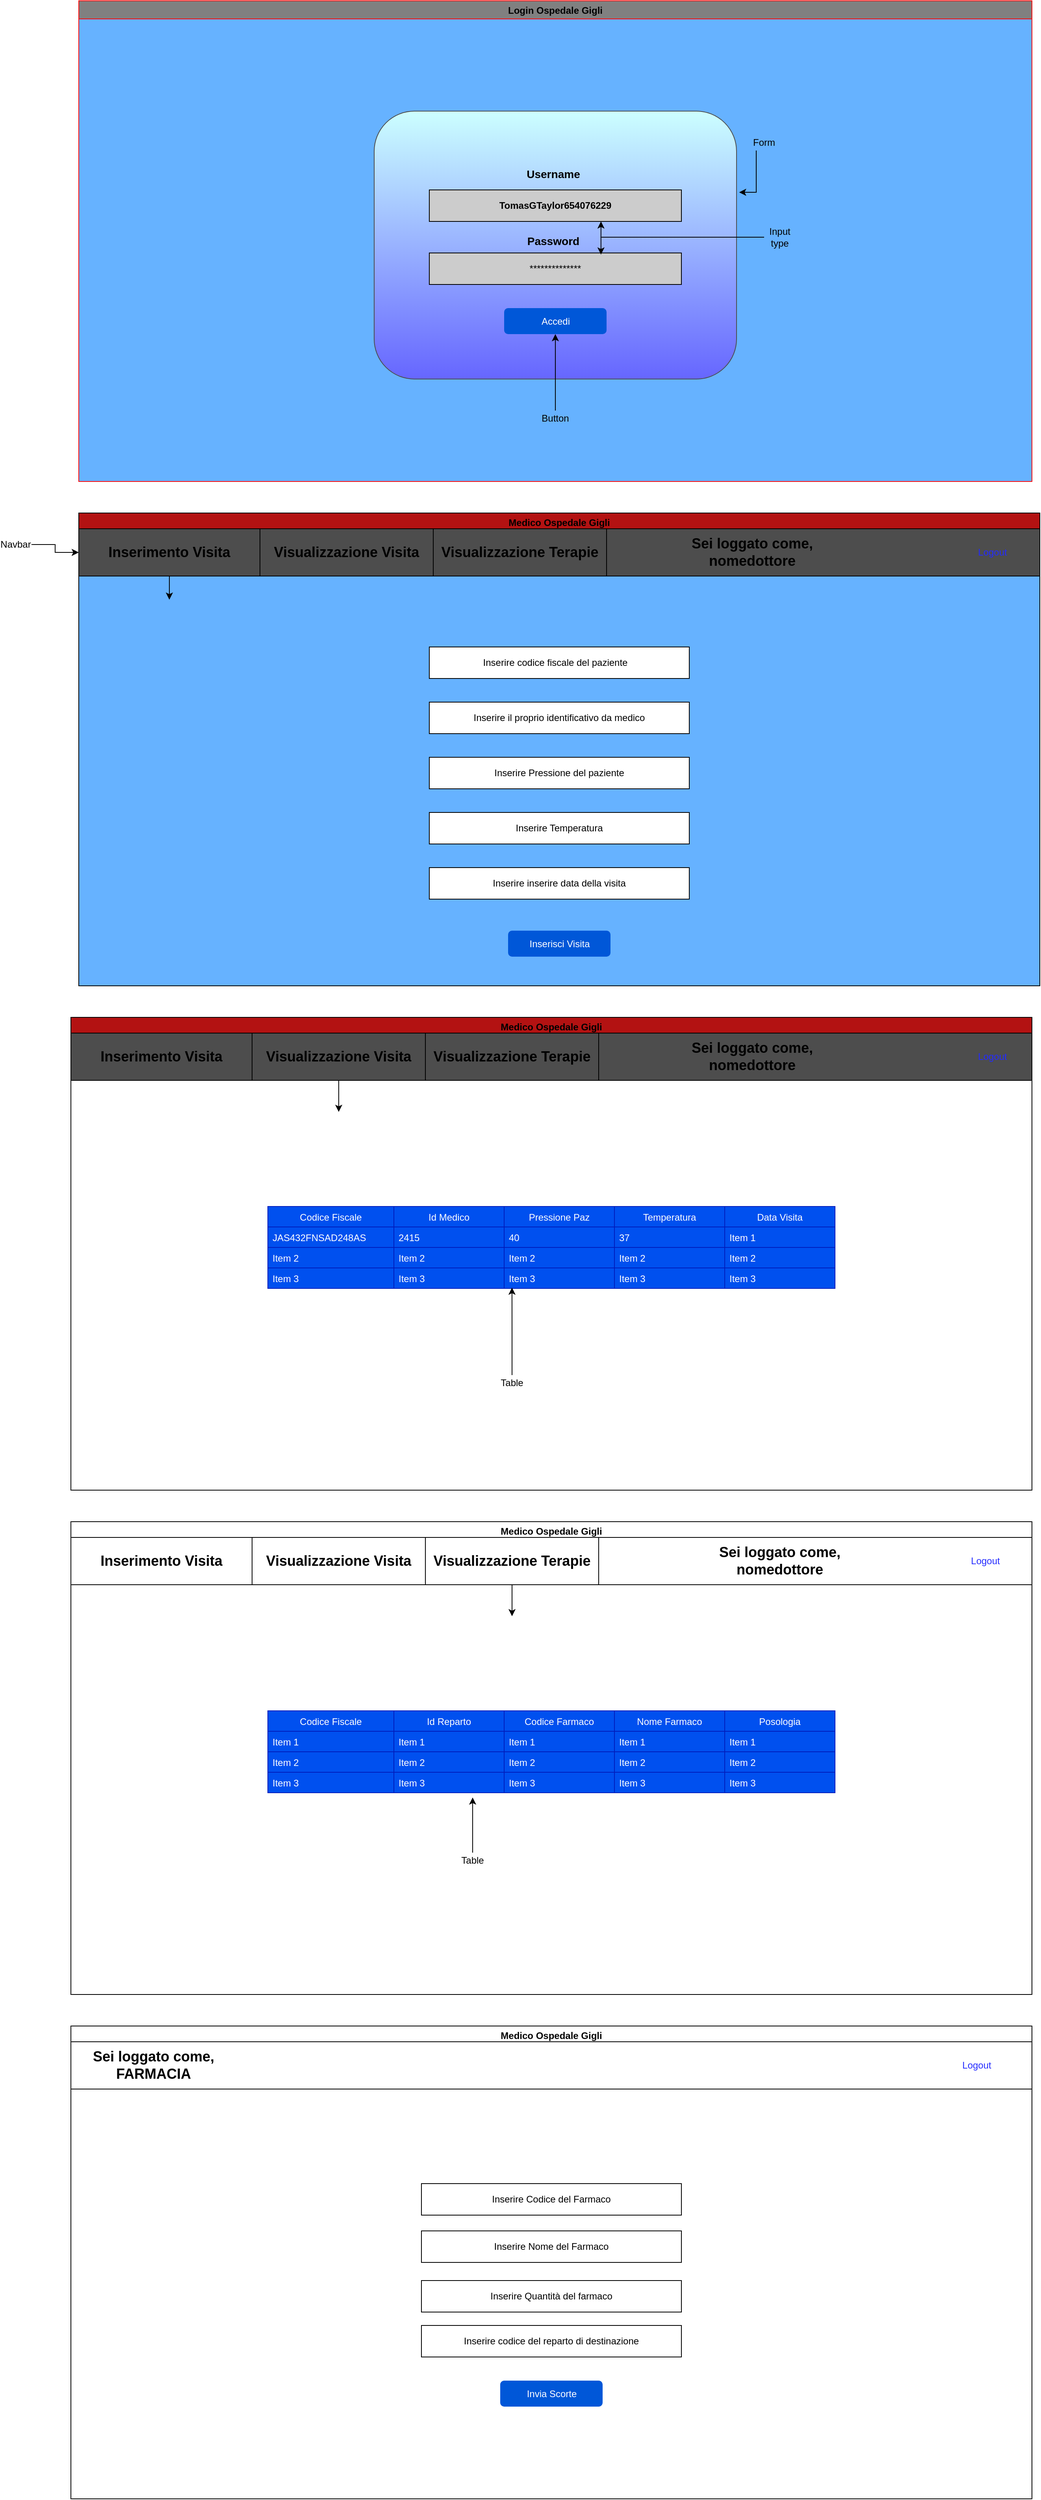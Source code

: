 <mxfile version="13.9.9" type="device"><diagram id="VOACJw14GGWHZ1IwhegX" name="Page-1"><mxGraphModel dx="766" dy="750" grid="1" gridSize="10" guides="1" tooltips="1" connect="1" arrows="1" fold="1" page="1" pageScale="1" pageWidth="827" pageHeight="1169" math="0" shadow="0"><root><mxCell id="0"/><mxCell id="1" parent="0"/><mxCell id="EKwvKxOUPXfIHIZSuSPc-1" value="Login Ospedale Gigli" style="swimlane;glass=0;swimlaneFillColor=#66B2FF;fillColor=#808080;strokeColor=#FC0A0A;" parent="1" vertex="1"><mxGeometry x="110" y="10" width="1210" height="610" as="geometry"/></mxCell><mxCell id="EKwvKxOUPXfIHIZSuSPc-2" value="" style="rounded=1;whiteSpace=wrap;html=1;fontColor=#ffffff;strokeColor=#4D4D4D;gradientColor=#CCFFFF;gradientDirection=north;fillColor=#6666FF;" parent="EKwvKxOUPXfIHIZSuSPc-1" vertex="1"><mxGeometry x="375" y="140" width="460" height="340" as="geometry"/></mxCell><mxCell id="EKwvKxOUPXfIHIZSuSPc-3" value="&lt;b&gt;TomasGTaylor654076229&lt;/b&gt;" style="rounded=0;whiteSpace=wrap;html=1;fillColor=#CCCCCC;" parent="EKwvKxOUPXfIHIZSuSPc-1" vertex="1"><mxGeometry x="445" y="240" width="320" height="40" as="geometry"/></mxCell><mxCell id="EKwvKxOUPXfIHIZSuSPc-4" value="**************" style="rounded=0;whiteSpace=wrap;html=1;fillColor=#CCCCCC;" parent="EKwvKxOUPXfIHIZSuSPc-1" vertex="1"><mxGeometry x="445" y="320" width="320" height="40" as="geometry"/></mxCell><mxCell id="EKwvKxOUPXfIHIZSuSPc-5" value="&lt;h3&gt;Username&lt;/h3&gt;" style="text;html=1;strokeColor=none;fillColor=none;align=center;verticalAlign=middle;whiteSpace=wrap;rounded=0;" parent="EKwvKxOUPXfIHIZSuSPc-1" vertex="1"><mxGeometry x="445" y="210" width="315" height="20" as="geometry"/></mxCell><mxCell id="EKwvKxOUPXfIHIZSuSPc-6" value="&lt;h3&gt;Password&lt;/h3&gt;" style="text;html=1;strokeColor=none;fillColor=none;align=center;verticalAlign=middle;whiteSpace=wrap;rounded=0;" parent="EKwvKxOUPXfIHIZSuSPc-1" vertex="1"><mxGeometry x="445" y="295" width="315" height="20" as="geometry"/></mxCell><mxCell id="EKwvKxOUPXfIHIZSuSPc-7" value="Accedi" style="rounded=1;fillColor=#0057D8;strokeColor=none;html=1;fontColor=#ffffff;align=center;verticalAlign=middle;fontStyle=0;fontSize=12" parent="EKwvKxOUPXfIHIZSuSPc-1" vertex="1"><mxGeometry x="540" y="390" width="130" height="33" as="geometry"/></mxCell><mxCell id="EKwvKxOUPXfIHIZSuSPc-13" style="edgeStyle=orthogonalEdgeStyle;rounded=0;orthogonalLoop=1;jettySize=auto;html=1;exitX=0.25;exitY=1;exitDx=0;exitDy=0;entryX=1.007;entryY=0.303;entryDx=0;entryDy=0;entryPerimeter=0;" parent="EKwvKxOUPXfIHIZSuSPc-1" source="EKwvKxOUPXfIHIZSuSPc-10" target="EKwvKxOUPXfIHIZSuSPc-2" edge="1"><mxGeometry relative="1" as="geometry"/></mxCell><mxCell id="EKwvKxOUPXfIHIZSuSPc-10" value="Form" style="text;html=1;strokeColor=none;fillColor=none;align=center;verticalAlign=middle;whiteSpace=wrap;rounded=0;" parent="EKwvKxOUPXfIHIZSuSPc-1" vertex="1"><mxGeometry x="850" y="170" width="40" height="20" as="geometry"/></mxCell><mxCell id="EKwvKxOUPXfIHIZSuSPc-12" style="edgeStyle=orthogonalEdgeStyle;rounded=0;orthogonalLoop=1;jettySize=auto;html=1;entryX=0.681;entryY=0.05;entryDx=0;entryDy=0;entryPerimeter=0;" parent="EKwvKxOUPXfIHIZSuSPc-1" source="EKwvKxOUPXfIHIZSuSPc-11" target="EKwvKxOUPXfIHIZSuSPc-4" edge="1"><mxGeometry relative="1" as="geometry"/></mxCell><mxCell id="EKwvKxOUPXfIHIZSuSPc-15" style="edgeStyle=orthogonalEdgeStyle;rounded=0;orthogonalLoop=1;jettySize=auto;html=1;entryX=0.681;entryY=1;entryDx=0;entryDy=0;entryPerimeter=0;" parent="EKwvKxOUPXfIHIZSuSPc-1" source="EKwvKxOUPXfIHIZSuSPc-11" target="EKwvKxOUPXfIHIZSuSPc-3" edge="1"><mxGeometry relative="1" as="geometry"/></mxCell><mxCell id="EKwvKxOUPXfIHIZSuSPc-11" value="Input type" style="text;html=1;strokeColor=none;fillColor=none;align=center;verticalAlign=middle;whiteSpace=wrap;rounded=0;" parent="EKwvKxOUPXfIHIZSuSPc-1" vertex="1"><mxGeometry x="870" y="290" width="40" height="20" as="geometry"/></mxCell><mxCell id="EKwvKxOUPXfIHIZSuSPc-17" style="edgeStyle=orthogonalEdgeStyle;rounded=0;orthogonalLoop=1;jettySize=auto;html=1;entryX=0.5;entryY=1;entryDx=0;entryDy=0;" parent="EKwvKxOUPXfIHIZSuSPc-1" source="EKwvKxOUPXfIHIZSuSPc-16" target="EKwvKxOUPXfIHIZSuSPc-7" edge="1"><mxGeometry relative="1" as="geometry"/></mxCell><mxCell id="EKwvKxOUPXfIHIZSuSPc-16" value="Button" style="text;html=1;strokeColor=none;fillColor=none;align=center;verticalAlign=middle;whiteSpace=wrap;rounded=0;" parent="EKwvKxOUPXfIHIZSuSPc-1" vertex="1"><mxGeometry x="585" y="520" width="40" height="20" as="geometry"/></mxCell><mxCell id="EKwvKxOUPXfIHIZSuSPc-18" value="Medico Ospedale Gigli" style="swimlane;rounded=0;swimlaneFillColor=#66B2FF;fillColor=#B31212;" parent="1" vertex="1"><mxGeometry x="110" y="660" width="1220" height="600" as="geometry"/></mxCell><mxCell id="EKwvKxOUPXfIHIZSuSPc-19" value="" style="rounded=0;whiteSpace=wrap;html=1;fillColor=#4D4D4D;" parent="EKwvKxOUPXfIHIZSuSPc-18" vertex="1"><mxGeometry y="20" width="1220" height="60" as="geometry"/></mxCell><mxCell id="EKwvKxOUPXfIHIZSuSPc-21" value="&lt;h2&gt;&lt;b&gt;Visualizzazione Visita&lt;/b&gt;&lt;/h2&gt;" style="rounded=0;whiteSpace=wrap;html=1;fillColor=#4D4D4D;" parent="EKwvKxOUPXfIHIZSuSPc-18" vertex="1"><mxGeometry x="230" y="20" width="220" height="60" as="geometry"/></mxCell><mxCell id="EKwvKxOUPXfIHIZSuSPc-22" value="&lt;h2&gt;&lt;b&gt;Visualizzazione Terapie&lt;/b&gt;&lt;/h2&gt;" style="rounded=0;whiteSpace=wrap;html=1;fillColor=#4D4D4D;" parent="EKwvKxOUPXfIHIZSuSPc-18" vertex="1"><mxGeometry x="450" y="20" width="220" height="60" as="geometry"/></mxCell><mxCell id="EKwvKxOUPXfIHIZSuSPc-27" value="" style="rounded=0;whiteSpace=wrap;html=1;" parent="EKwvKxOUPXfIHIZSuSPc-18" vertex="1"><mxGeometry x="445" y="170" width="330" height="40" as="geometry"/></mxCell><mxCell id="EKwvKxOUPXfIHIZSuSPc-31" value="&lt;span&gt;Inserire inserire data della visita&lt;/span&gt;" style="rounded=0;whiteSpace=wrap;html=1;" parent="EKwvKxOUPXfIHIZSuSPc-18" vertex="1"><mxGeometry x="445" y="450" width="330" height="40" as="geometry"/></mxCell><mxCell id="EKwvKxOUPXfIHIZSuSPc-30" value="&lt;span&gt;Inserire Temperatura&lt;/span&gt;" style="rounded=0;whiteSpace=wrap;html=1;" parent="EKwvKxOUPXfIHIZSuSPc-18" vertex="1"><mxGeometry x="445" y="380" width="330" height="40" as="geometry"/></mxCell><mxCell id="EKwvKxOUPXfIHIZSuSPc-29" value="&lt;span&gt;Inserire Pressione del paziente&lt;/span&gt;" style="rounded=0;whiteSpace=wrap;html=1;" parent="EKwvKxOUPXfIHIZSuSPc-18" vertex="1"><mxGeometry x="445" y="310" width="330" height="40" as="geometry"/></mxCell><mxCell id="EKwvKxOUPXfIHIZSuSPc-28" value="&lt;span&gt;Inserire il proprio identificativo da medico&lt;/span&gt;" style="rounded=0;whiteSpace=wrap;html=1;" parent="EKwvKxOUPXfIHIZSuSPc-18" vertex="1"><mxGeometry x="445" y="240" width="330" height="40" as="geometry"/></mxCell><mxCell id="EKwvKxOUPXfIHIZSuSPc-33" value="Inserire codice fiscale del paziente" style="text;html=1;strokeColor=none;fillColor=none;align=center;verticalAlign=middle;whiteSpace=wrap;rounded=0;" parent="EKwvKxOUPXfIHIZSuSPc-18" vertex="1"><mxGeometry x="475" y="180" width="260" height="20" as="geometry"/></mxCell><mxCell id="EKwvKxOUPXfIHIZSuSPc-173" value="Inserisci Visita" style="rounded=1;fillColor=#0057D8;strokeColor=none;html=1;fontColor=#ffffff;align=center;verticalAlign=middle;fontStyle=0;fontSize=12" parent="EKwvKxOUPXfIHIZSuSPc-18" vertex="1"><mxGeometry x="545" y="530" width="130" height="33" as="geometry"/></mxCell><mxCell id="EKwvKxOUPXfIHIZSuSPc-181" value="&lt;font color=&quot;#242bff&quot;&gt;Logout&lt;/font&gt;" style="text;html=1;strokeColor=none;fillColor=none;align=center;verticalAlign=middle;whiteSpace=wrap;rounded=0;glass=0;" parent="EKwvKxOUPXfIHIZSuSPc-18" vertex="1"><mxGeometry x="1140" y="40" width="40" height="20" as="geometry"/></mxCell><mxCell id="EKwvKxOUPXfIHIZSuSPc-188" value="&lt;h2&gt;&lt;b&gt;Sei loggato come, nomedottore&lt;/b&gt;&lt;/h2&gt;" style="text;html=1;strokeColor=none;fillColor=none;align=center;verticalAlign=middle;whiteSpace=wrap;rounded=0;glass=0;" parent="EKwvKxOUPXfIHIZSuSPc-18" vertex="1"><mxGeometry x="770" y="40" width="170" height="20" as="geometry"/></mxCell><mxCell id="EKwvKxOUPXfIHIZSuSPc-20" value="" style="rounded=0;whiteSpace=wrap;html=1;fillColor=#4D4D4D;" parent="1" vertex="1"><mxGeometry x="110" y="680" width="230" height="60" as="geometry"/></mxCell><mxCell id="EKwvKxOUPXfIHIZSuSPc-26" style="edgeStyle=orthogonalEdgeStyle;rounded=0;orthogonalLoop=1;jettySize=auto;html=1;exitX=0.5;exitY=1;exitDx=0;exitDy=0;" parent="1" source="EKwvKxOUPXfIHIZSuSPc-20" edge="1"><mxGeometry relative="1" as="geometry"><mxPoint x="225" y="770" as="targetPoint"/><mxPoint x="225" y="750" as="sourcePoint"/></mxGeometry></mxCell><mxCell id="EKwvKxOUPXfIHIZSuSPc-23" value="&lt;h2&gt;&lt;b&gt;Inserimento Visita&lt;/b&gt;&lt;/h2&gt;" style="text;html=1;strokeColor=none;fillColor=none;align=center;verticalAlign=middle;whiteSpace=wrap;rounded=0;" parent="1" vertex="1"><mxGeometry x="130" y="700" width="190" height="20" as="geometry"/></mxCell><mxCell id="EKwvKxOUPXfIHIZSuSPc-25" style="edgeStyle=orthogonalEdgeStyle;rounded=0;orthogonalLoop=1;jettySize=auto;html=1;" parent="1" source="EKwvKxOUPXfIHIZSuSPc-24" target="EKwvKxOUPXfIHIZSuSPc-20" edge="1"><mxGeometry relative="1" as="geometry"/></mxCell><mxCell id="EKwvKxOUPXfIHIZSuSPc-24" value="Navbar" style="text;html=1;strokeColor=none;fillColor=none;align=center;verticalAlign=middle;whiteSpace=wrap;rounded=0;" parent="1" vertex="1"><mxGeometry x="10" y="690" width="40" height="20" as="geometry"/></mxCell><mxCell id="EKwvKxOUPXfIHIZSuSPc-50" value="Medico Ospedale Gigli" style="swimlane;fillColor=#B31212;" parent="1" vertex="1"><mxGeometry x="100" y="1300" width="1220" height="600" as="geometry"/></mxCell><mxCell id="EKwvKxOUPXfIHIZSuSPc-51" value="" style="rounded=0;whiteSpace=wrap;html=1;fillColor=#4D4D4D;" parent="EKwvKxOUPXfIHIZSuSPc-50" vertex="1"><mxGeometry y="20" width="1220" height="60" as="geometry"/></mxCell><mxCell id="EKwvKxOUPXfIHIZSuSPc-52" value="&lt;h2&gt;&lt;b&gt;Visualizzazione Visita&lt;/b&gt;&lt;/h2&gt;" style="rounded=0;whiteSpace=wrap;html=1;fillColor=#4D4D4D;" parent="EKwvKxOUPXfIHIZSuSPc-50" vertex="1"><mxGeometry x="230" y="20" width="220" height="60" as="geometry"/></mxCell><mxCell id="EKwvKxOUPXfIHIZSuSPc-53" value="&lt;h2&gt;&lt;b&gt;Visualizzazione Terapie&lt;/b&gt;&lt;/h2&gt;" style="rounded=0;whiteSpace=wrap;html=1;fillColor=#4D4D4D;" parent="EKwvKxOUPXfIHIZSuSPc-50" vertex="1"><mxGeometry x="450" y="20" width="220" height="60" as="geometry"/></mxCell><mxCell id="EKwvKxOUPXfIHIZSuSPc-71" value="Codice Fiscale" style="swimlane;fontStyle=0;childLayout=stackLayout;horizontal=1;startSize=26;fillColor=#0050ef;horizontalStack=0;resizeParent=1;resizeParentMax=0;resizeLast=0;collapsible=1;marginBottom=0;glass=0;strokeColor=#001DBC;fontColor=#ffffff;" parent="EKwvKxOUPXfIHIZSuSPc-50" vertex="1"><mxGeometry x="250" y="240" width="160" height="104" as="geometry"/></mxCell><mxCell id="EKwvKxOUPXfIHIZSuSPc-72" value="JAS432FNSAD248AS" style="text;strokeColor=#001DBC;fillColor=#0050ef;align=left;verticalAlign=top;spacingLeft=4;spacingRight=4;overflow=hidden;rotatable=0;points=[[0,0.5],[1,0.5]];portConstraint=eastwest;fontColor=#ffffff;" parent="EKwvKxOUPXfIHIZSuSPc-71" vertex="1"><mxGeometry y="26" width="160" height="26" as="geometry"/></mxCell><mxCell id="EKwvKxOUPXfIHIZSuSPc-73" value="Item 2" style="text;strokeColor=#001DBC;fillColor=#0050ef;align=left;verticalAlign=top;spacingLeft=4;spacingRight=4;overflow=hidden;rotatable=0;points=[[0,0.5],[1,0.5]];portConstraint=eastwest;fontColor=#ffffff;" parent="EKwvKxOUPXfIHIZSuSPc-71" vertex="1"><mxGeometry y="52" width="160" height="26" as="geometry"/></mxCell><mxCell id="EKwvKxOUPXfIHIZSuSPc-74" value="Item 3" style="text;strokeColor=#001DBC;fillColor=#0050ef;align=left;verticalAlign=top;spacingLeft=4;spacingRight=4;overflow=hidden;rotatable=0;points=[[0,0.5],[1,0.5]];portConstraint=eastwest;fontColor=#ffffff;" parent="EKwvKxOUPXfIHIZSuSPc-71" vertex="1"><mxGeometry y="78" width="160" height="26" as="geometry"/></mxCell><mxCell id="EKwvKxOUPXfIHIZSuSPc-75" value="Id Medico" style="swimlane;fontStyle=0;childLayout=stackLayout;horizontal=1;startSize=26;fillColor=#0050ef;horizontalStack=0;resizeParent=1;resizeParentMax=0;resizeLast=0;collapsible=1;marginBottom=0;glass=0;strokeColor=#001DBC;fontColor=#ffffff;" parent="EKwvKxOUPXfIHIZSuSPc-50" vertex="1"><mxGeometry x="410" y="240" width="140" height="104" as="geometry"/></mxCell><mxCell id="EKwvKxOUPXfIHIZSuSPc-76" value="2415" style="text;strokeColor=#001DBC;fillColor=#0050ef;align=left;verticalAlign=top;spacingLeft=4;spacingRight=4;overflow=hidden;rotatable=0;points=[[0,0.5],[1,0.5]];portConstraint=eastwest;fontColor=#ffffff;" parent="EKwvKxOUPXfIHIZSuSPc-75" vertex="1"><mxGeometry y="26" width="140" height="26" as="geometry"/></mxCell><mxCell id="EKwvKxOUPXfIHIZSuSPc-77" value="Item 2" style="text;strokeColor=#001DBC;fillColor=#0050ef;align=left;verticalAlign=top;spacingLeft=4;spacingRight=4;overflow=hidden;rotatable=0;points=[[0,0.5],[1,0.5]];portConstraint=eastwest;fontColor=#ffffff;" parent="EKwvKxOUPXfIHIZSuSPc-75" vertex="1"><mxGeometry y="52" width="140" height="26" as="geometry"/></mxCell><mxCell id="EKwvKxOUPXfIHIZSuSPc-78" value="Item 3" style="text;strokeColor=#001DBC;fillColor=#0050ef;align=left;verticalAlign=top;spacingLeft=4;spacingRight=4;overflow=hidden;rotatable=0;points=[[0,0.5],[1,0.5]];portConstraint=eastwest;fontColor=#ffffff;" parent="EKwvKxOUPXfIHIZSuSPc-75" vertex="1"><mxGeometry y="78" width="140" height="26" as="geometry"/></mxCell><mxCell id="EKwvKxOUPXfIHIZSuSPc-79" value="Pressione Paz" style="swimlane;fontStyle=0;childLayout=stackLayout;horizontal=1;startSize=26;fillColor=#0050ef;horizontalStack=0;resizeParent=1;resizeParentMax=0;resizeLast=0;collapsible=1;marginBottom=0;glass=0;strokeColor=#001DBC;fontColor=#ffffff;" parent="EKwvKxOUPXfIHIZSuSPc-50" vertex="1"><mxGeometry x="550" y="240" width="140" height="104" as="geometry"/></mxCell><mxCell id="EKwvKxOUPXfIHIZSuSPc-80" value="40" style="text;strokeColor=#001DBC;fillColor=#0050ef;align=left;verticalAlign=top;spacingLeft=4;spacingRight=4;overflow=hidden;rotatable=0;points=[[0,0.5],[1,0.5]];portConstraint=eastwest;fontColor=#ffffff;" parent="EKwvKxOUPXfIHIZSuSPc-79" vertex="1"><mxGeometry y="26" width="140" height="26" as="geometry"/></mxCell><mxCell id="EKwvKxOUPXfIHIZSuSPc-81" value="Item 2" style="text;strokeColor=#001DBC;fillColor=#0050ef;align=left;verticalAlign=top;spacingLeft=4;spacingRight=4;overflow=hidden;rotatable=0;points=[[0,0.5],[1,0.5]];portConstraint=eastwest;fontColor=#ffffff;" parent="EKwvKxOUPXfIHIZSuSPc-79" vertex="1"><mxGeometry y="52" width="140" height="26" as="geometry"/></mxCell><mxCell id="EKwvKxOUPXfIHIZSuSPc-82" value="Item 3" style="text;strokeColor=#001DBC;fillColor=#0050ef;align=left;verticalAlign=top;spacingLeft=4;spacingRight=4;overflow=hidden;rotatable=0;points=[[0,0.5],[1,0.5]];portConstraint=eastwest;fontColor=#ffffff;" parent="EKwvKxOUPXfIHIZSuSPc-79" vertex="1"><mxGeometry y="78" width="140" height="26" as="geometry"/></mxCell><mxCell id="EKwvKxOUPXfIHIZSuSPc-83" value="Temperatura" style="swimlane;fontStyle=0;childLayout=stackLayout;horizontal=1;startSize=26;fillColor=#0050ef;horizontalStack=0;resizeParent=1;resizeParentMax=0;resizeLast=0;collapsible=1;marginBottom=0;glass=0;strokeColor=#001DBC;fontColor=#ffffff;" parent="EKwvKxOUPXfIHIZSuSPc-50" vertex="1"><mxGeometry x="690" y="240" width="140" height="104" as="geometry"/></mxCell><mxCell id="EKwvKxOUPXfIHIZSuSPc-84" value="37" style="text;strokeColor=#001DBC;fillColor=#0050ef;align=left;verticalAlign=top;spacingLeft=4;spacingRight=4;overflow=hidden;rotatable=0;points=[[0,0.5],[1,0.5]];portConstraint=eastwest;fontColor=#ffffff;" parent="EKwvKxOUPXfIHIZSuSPc-83" vertex="1"><mxGeometry y="26" width="140" height="26" as="geometry"/></mxCell><mxCell id="EKwvKxOUPXfIHIZSuSPc-85" value="Item 2" style="text;strokeColor=#001DBC;fillColor=#0050ef;align=left;verticalAlign=top;spacingLeft=4;spacingRight=4;overflow=hidden;rotatable=0;points=[[0,0.5],[1,0.5]];portConstraint=eastwest;fontColor=#ffffff;" parent="EKwvKxOUPXfIHIZSuSPc-83" vertex="1"><mxGeometry y="52" width="140" height="26" as="geometry"/></mxCell><mxCell id="EKwvKxOUPXfIHIZSuSPc-86" value="Item 3" style="text;strokeColor=#001DBC;fillColor=#0050ef;align=left;verticalAlign=top;spacingLeft=4;spacingRight=4;overflow=hidden;rotatable=0;points=[[0,0.5],[1,0.5]];portConstraint=eastwest;fontColor=#ffffff;" parent="EKwvKxOUPXfIHIZSuSPc-83" vertex="1"><mxGeometry y="78" width="140" height="26" as="geometry"/></mxCell><mxCell id="EKwvKxOUPXfIHIZSuSPc-87" value="Data Visita" style="swimlane;fontStyle=0;childLayout=stackLayout;horizontal=1;startSize=26;fillColor=#0050ef;horizontalStack=0;resizeParent=1;resizeParentMax=0;resizeLast=0;collapsible=1;marginBottom=0;glass=0;strokeColor=#001DBC;fontColor=#ffffff;" parent="EKwvKxOUPXfIHIZSuSPc-50" vertex="1"><mxGeometry x="830" y="240" width="140" height="104" as="geometry"/></mxCell><mxCell id="EKwvKxOUPXfIHIZSuSPc-88" value="Item 1" style="text;strokeColor=#001DBC;fillColor=#0050ef;align=left;verticalAlign=top;spacingLeft=4;spacingRight=4;overflow=hidden;rotatable=0;points=[[0,0.5],[1,0.5]];portConstraint=eastwest;fontColor=#ffffff;" parent="EKwvKxOUPXfIHIZSuSPc-87" vertex="1"><mxGeometry y="26" width="140" height="26" as="geometry"/></mxCell><mxCell id="EKwvKxOUPXfIHIZSuSPc-89" value="Item 2" style="text;strokeColor=#001DBC;fillColor=#0050ef;align=left;verticalAlign=top;spacingLeft=4;spacingRight=4;overflow=hidden;rotatable=0;points=[[0,0.5],[1,0.5]];portConstraint=eastwest;fontColor=#ffffff;" parent="EKwvKxOUPXfIHIZSuSPc-87" vertex="1"><mxGeometry y="52" width="140" height="26" as="geometry"/></mxCell><mxCell id="EKwvKxOUPXfIHIZSuSPc-90" value="Item 3" style="text;strokeColor=#001DBC;fillColor=#0050ef;align=left;verticalAlign=top;spacingLeft=4;spacingRight=4;overflow=hidden;rotatable=0;points=[[0,0.5],[1,0.5]];portConstraint=eastwest;fontColor=#ffffff;" parent="EKwvKxOUPXfIHIZSuSPc-87" vertex="1"><mxGeometry y="78" width="140" height="26" as="geometry"/></mxCell><mxCell id="EKwvKxOUPXfIHIZSuSPc-152" style="edgeStyle=orthogonalEdgeStyle;rounded=0;orthogonalLoop=1;jettySize=auto;html=1;entryX=0.071;entryY=0.962;entryDx=0;entryDy=0;entryPerimeter=0;" parent="EKwvKxOUPXfIHIZSuSPc-50" source="EKwvKxOUPXfIHIZSuSPc-151" target="EKwvKxOUPXfIHIZSuSPc-82" edge="1"><mxGeometry relative="1" as="geometry"/></mxCell><mxCell id="EKwvKxOUPXfIHIZSuSPc-151" value="Table" style="text;html=1;strokeColor=none;fillColor=none;align=center;verticalAlign=middle;whiteSpace=wrap;rounded=0;glass=0;" parent="EKwvKxOUPXfIHIZSuSPc-50" vertex="1"><mxGeometry x="540" y="454" width="40" height="20" as="geometry"/></mxCell><mxCell id="EKwvKxOUPXfIHIZSuSPc-180" value="&lt;font color=&quot;#242bff&quot;&gt;Logout&lt;/font&gt;" style="text;html=1;strokeColor=none;fillColor=none;align=center;verticalAlign=middle;whiteSpace=wrap;rounded=0;glass=0;" parent="EKwvKxOUPXfIHIZSuSPc-50" vertex="1"><mxGeometry x="1150" y="40" width="40" height="20" as="geometry"/></mxCell><mxCell id="EKwvKxOUPXfIHIZSuSPc-187" value="&lt;h2&gt;&lt;b&gt;Sei loggato come, nomedottore&lt;/b&gt;&lt;/h2&gt;" style="text;html=1;strokeColor=none;fillColor=none;align=center;verticalAlign=middle;whiteSpace=wrap;rounded=0;glass=0;" parent="EKwvKxOUPXfIHIZSuSPc-50" vertex="1"><mxGeometry x="780" y="40" width="170" height="20" as="geometry"/></mxCell><mxCell id="EKwvKxOUPXfIHIZSuSPc-60" value="" style="rounded=0;whiteSpace=wrap;html=1;fillColor=#4D4D4D;" parent="1" vertex="1"><mxGeometry x="100" y="1320" width="230" height="60" as="geometry"/></mxCell><mxCell id="EKwvKxOUPXfIHIZSuSPc-62" value="&lt;h2&gt;&lt;b&gt;Inserimento Visita&lt;/b&gt;&lt;/h2&gt;" style="text;html=1;strokeColor=none;fillColor=none;align=center;verticalAlign=middle;whiteSpace=wrap;rounded=0;" parent="1" vertex="1"><mxGeometry x="120" y="1340" width="190" height="20" as="geometry"/></mxCell><mxCell id="EKwvKxOUPXfIHIZSuSPc-68" style="edgeStyle=orthogonalEdgeStyle;rounded=0;orthogonalLoop=1;jettySize=auto;html=1;" parent="1" source="EKwvKxOUPXfIHIZSuSPc-52" edge="1"><mxGeometry relative="1" as="geometry"><mxPoint x="440" y="1420" as="targetPoint"/></mxGeometry></mxCell><mxCell id="EKwvKxOUPXfIHIZSuSPc-123" value="Medico Ospedale Gigli" style="swimlane;" parent="1" vertex="1"><mxGeometry x="100" y="1940" width="1220" height="600" as="geometry"/></mxCell><mxCell id="EKwvKxOUPXfIHIZSuSPc-124" value="" style="rounded=0;whiteSpace=wrap;html=1;" parent="EKwvKxOUPXfIHIZSuSPc-123" vertex="1"><mxGeometry y="20" width="1220" height="60" as="geometry"/></mxCell><mxCell id="EKwvKxOUPXfIHIZSuSPc-125" value="&lt;h2&gt;&lt;b&gt;Visualizzazione Visita&lt;/b&gt;&lt;/h2&gt;" style="rounded=0;whiteSpace=wrap;html=1;" parent="EKwvKxOUPXfIHIZSuSPc-123" vertex="1"><mxGeometry x="230" y="20" width="220" height="60" as="geometry"/></mxCell><mxCell id="EKwvKxOUPXfIHIZSuSPc-126" value="&lt;h2&gt;&lt;b&gt;Visualizzazione Terapie&lt;/b&gt;&lt;/h2&gt;" style="rounded=0;whiteSpace=wrap;html=1;" parent="EKwvKxOUPXfIHIZSuSPc-123" vertex="1"><mxGeometry x="450" y="20" width="220" height="60" as="geometry"/></mxCell><mxCell id="EKwvKxOUPXfIHIZSuSPc-127" value="Codice Fiscale" style="swimlane;fontStyle=0;childLayout=stackLayout;horizontal=1;startSize=26;fillColor=#0050ef;horizontalStack=0;resizeParent=1;resizeParentMax=0;resizeLast=0;collapsible=1;marginBottom=0;glass=0;strokeColor=#001DBC;fontColor=#ffffff;" parent="EKwvKxOUPXfIHIZSuSPc-123" vertex="1"><mxGeometry x="250" y="240" width="160" height="104" as="geometry"/></mxCell><mxCell id="EKwvKxOUPXfIHIZSuSPc-128" value="Item 1" style="text;strokeColor=#001DBC;fillColor=#0050ef;align=left;verticalAlign=top;spacingLeft=4;spacingRight=4;overflow=hidden;rotatable=0;points=[[0,0.5],[1,0.5]];portConstraint=eastwest;fontColor=#ffffff;" parent="EKwvKxOUPXfIHIZSuSPc-127" vertex="1"><mxGeometry y="26" width="160" height="26" as="geometry"/></mxCell><mxCell id="EKwvKxOUPXfIHIZSuSPc-129" value="Item 2" style="text;strokeColor=#001DBC;fillColor=#0050ef;align=left;verticalAlign=top;spacingLeft=4;spacingRight=4;overflow=hidden;rotatable=0;points=[[0,0.5],[1,0.5]];portConstraint=eastwest;fontColor=#ffffff;" parent="EKwvKxOUPXfIHIZSuSPc-127" vertex="1"><mxGeometry y="52" width="160" height="26" as="geometry"/></mxCell><mxCell id="EKwvKxOUPXfIHIZSuSPc-130" value="Item 3" style="text;strokeColor=#001DBC;fillColor=#0050ef;align=left;verticalAlign=top;spacingLeft=4;spacingRight=4;overflow=hidden;rotatable=0;points=[[0,0.5],[1,0.5]];portConstraint=eastwest;fontColor=#ffffff;" parent="EKwvKxOUPXfIHIZSuSPc-127" vertex="1"><mxGeometry y="78" width="160" height="26" as="geometry"/></mxCell><mxCell id="EKwvKxOUPXfIHIZSuSPc-131" value="Id Reparto" style="swimlane;fontStyle=0;childLayout=stackLayout;horizontal=1;startSize=26;fillColor=#0050ef;horizontalStack=0;resizeParent=1;resizeParentMax=0;resizeLast=0;collapsible=1;marginBottom=0;glass=0;strokeColor=#001DBC;fontColor=#ffffff;" parent="EKwvKxOUPXfIHIZSuSPc-123" vertex="1"><mxGeometry x="410" y="240" width="140" height="104" as="geometry"/></mxCell><mxCell id="EKwvKxOUPXfIHIZSuSPc-132" value="Item 1" style="text;strokeColor=#001DBC;fillColor=#0050ef;align=left;verticalAlign=top;spacingLeft=4;spacingRight=4;overflow=hidden;rotatable=0;points=[[0,0.5],[1,0.5]];portConstraint=eastwest;fontColor=#ffffff;" parent="EKwvKxOUPXfIHIZSuSPc-131" vertex="1"><mxGeometry y="26" width="140" height="26" as="geometry"/></mxCell><mxCell id="EKwvKxOUPXfIHIZSuSPc-133" value="Item 2" style="text;strokeColor=#001DBC;fillColor=#0050ef;align=left;verticalAlign=top;spacingLeft=4;spacingRight=4;overflow=hidden;rotatable=0;points=[[0,0.5],[1,0.5]];portConstraint=eastwest;fontColor=#ffffff;" parent="EKwvKxOUPXfIHIZSuSPc-131" vertex="1"><mxGeometry y="52" width="140" height="26" as="geometry"/></mxCell><mxCell id="EKwvKxOUPXfIHIZSuSPc-134" value="Item 3" style="text;strokeColor=#001DBC;fillColor=#0050ef;align=left;verticalAlign=top;spacingLeft=4;spacingRight=4;overflow=hidden;rotatable=0;points=[[0,0.5],[1,0.5]];portConstraint=eastwest;fontColor=#ffffff;" parent="EKwvKxOUPXfIHIZSuSPc-131" vertex="1"><mxGeometry y="78" width="140" height="26" as="geometry"/></mxCell><mxCell id="EKwvKxOUPXfIHIZSuSPc-135" value="Codice Farmaco" style="swimlane;fontStyle=0;childLayout=stackLayout;horizontal=1;startSize=26;fillColor=#0050ef;horizontalStack=0;resizeParent=1;resizeParentMax=0;resizeLast=0;collapsible=1;marginBottom=0;glass=0;strokeColor=#001DBC;fontColor=#ffffff;" parent="EKwvKxOUPXfIHIZSuSPc-123" vertex="1"><mxGeometry x="550" y="240" width="140" height="104" as="geometry"/></mxCell><mxCell id="EKwvKxOUPXfIHIZSuSPc-136" value="Item 1" style="text;strokeColor=#001DBC;fillColor=#0050ef;align=left;verticalAlign=top;spacingLeft=4;spacingRight=4;overflow=hidden;rotatable=0;points=[[0,0.5],[1,0.5]];portConstraint=eastwest;fontColor=#ffffff;" parent="EKwvKxOUPXfIHIZSuSPc-135" vertex="1"><mxGeometry y="26" width="140" height="26" as="geometry"/></mxCell><mxCell id="EKwvKxOUPXfIHIZSuSPc-137" value="Item 2" style="text;strokeColor=#001DBC;fillColor=#0050ef;align=left;verticalAlign=top;spacingLeft=4;spacingRight=4;overflow=hidden;rotatable=0;points=[[0,0.5],[1,0.5]];portConstraint=eastwest;fontColor=#ffffff;" parent="EKwvKxOUPXfIHIZSuSPc-135" vertex="1"><mxGeometry y="52" width="140" height="26" as="geometry"/></mxCell><mxCell id="EKwvKxOUPXfIHIZSuSPc-138" value="Item 3" style="text;strokeColor=#001DBC;fillColor=#0050ef;align=left;verticalAlign=top;spacingLeft=4;spacingRight=4;overflow=hidden;rotatable=0;points=[[0,0.5],[1,0.5]];portConstraint=eastwest;fontColor=#ffffff;" parent="EKwvKxOUPXfIHIZSuSPc-135" vertex="1"><mxGeometry y="78" width="140" height="26" as="geometry"/></mxCell><mxCell id="EKwvKxOUPXfIHIZSuSPc-139" value="Nome Farmaco" style="swimlane;fontStyle=0;childLayout=stackLayout;horizontal=1;startSize=26;fillColor=#0050ef;horizontalStack=0;resizeParent=1;resizeParentMax=0;resizeLast=0;collapsible=1;marginBottom=0;glass=0;strokeColor=#001DBC;fontColor=#ffffff;" parent="EKwvKxOUPXfIHIZSuSPc-123" vertex="1"><mxGeometry x="690" y="240" width="140" height="104" as="geometry"/></mxCell><mxCell id="EKwvKxOUPXfIHIZSuSPc-140" value="Item 1" style="text;strokeColor=#001DBC;fillColor=#0050ef;align=left;verticalAlign=top;spacingLeft=4;spacingRight=4;overflow=hidden;rotatable=0;points=[[0,0.5],[1,0.5]];portConstraint=eastwest;fontColor=#ffffff;" parent="EKwvKxOUPXfIHIZSuSPc-139" vertex="1"><mxGeometry y="26" width="140" height="26" as="geometry"/></mxCell><mxCell id="EKwvKxOUPXfIHIZSuSPc-141" value="Item 2" style="text;strokeColor=#001DBC;fillColor=#0050ef;align=left;verticalAlign=top;spacingLeft=4;spacingRight=4;overflow=hidden;rotatable=0;points=[[0,0.5],[1,0.5]];portConstraint=eastwest;fontColor=#ffffff;" parent="EKwvKxOUPXfIHIZSuSPc-139" vertex="1"><mxGeometry y="52" width="140" height="26" as="geometry"/></mxCell><mxCell id="EKwvKxOUPXfIHIZSuSPc-142" value="Item 3" style="text;strokeColor=#001DBC;fillColor=#0050ef;align=left;verticalAlign=top;spacingLeft=4;spacingRight=4;overflow=hidden;rotatable=0;points=[[0,0.5],[1,0.5]];portConstraint=eastwest;fontColor=#ffffff;" parent="EKwvKxOUPXfIHIZSuSPc-139" vertex="1"><mxGeometry y="78" width="140" height="26" as="geometry"/></mxCell><mxCell id="EKwvKxOUPXfIHIZSuSPc-143" value="Posologia" style="swimlane;fontStyle=0;childLayout=stackLayout;horizontal=1;startSize=26;fillColor=#0050ef;horizontalStack=0;resizeParent=1;resizeParentMax=0;resizeLast=0;collapsible=1;marginBottom=0;glass=0;strokeColor=#001DBC;fontColor=#ffffff;" parent="EKwvKxOUPXfIHIZSuSPc-123" vertex="1"><mxGeometry x="830" y="240" width="140" height="104" as="geometry"/></mxCell><mxCell id="EKwvKxOUPXfIHIZSuSPc-144" value="Item 1" style="text;strokeColor=#001DBC;fillColor=#0050ef;align=left;verticalAlign=top;spacingLeft=4;spacingRight=4;overflow=hidden;rotatable=0;points=[[0,0.5],[1,0.5]];portConstraint=eastwest;fontColor=#ffffff;" parent="EKwvKxOUPXfIHIZSuSPc-143" vertex="1"><mxGeometry y="26" width="140" height="26" as="geometry"/></mxCell><mxCell id="EKwvKxOUPXfIHIZSuSPc-145" value="Item 2" style="text;strokeColor=#001DBC;fillColor=#0050ef;align=left;verticalAlign=top;spacingLeft=4;spacingRight=4;overflow=hidden;rotatable=0;points=[[0,0.5],[1,0.5]];portConstraint=eastwest;fontColor=#ffffff;" parent="EKwvKxOUPXfIHIZSuSPc-143" vertex="1"><mxGeometry y="52" width="140" height="26" as="geometry"/></mxCell><mxCell id="EKwvKxOUPXfIHIZSuSPc-146" value="Item 3" style="text;strokeColor=#001DBC;fillColor=#0050ef;align=left;verticalAlign=top;spacingLeft=4;spacingRight=4;overflow=hidden;rotatable=0;points=[[0,0.5],[1,0.5]];portConstraint=eastwest;fontColor=#ffffff;" parent="EKwvKxOUPXfIHIZSuSPc-143" vertex="1"><mxGeometry y="78" width="140" height="26" as="geometry"/></mxCell><mxCell id="EKwvKxOUPXfIHIZSuSPc-153" value="Table" style="text;html=1;strokeColor=none;fillColor=none;align=center;verticalAlign=middle;whiteSpace=wrap;rounded=0;glass=0;" parent="EKwvKxOUPXfIHIZSuSPc-123" vertex="1"><mxGeometry x="490" y="420" width="40" height="20" as="geometry"/></mxCell><mxCell id="EKwvKxOUPXfIHIZSuSPc-179" value="&lt;font color=&quot;#242bff&quot;&gt;Logout&lt;/font&gt;" style="text;html=1;strokeColor=none;fillColor=none;align=center;verticalAlign=middle;whiteSpace=wrap;rounded=0;glass=0;" parent="EKwvKxOUPXfIHIZSuSPc-123" vertex="1"><mxGeometry x="1141" y="40" width="40" height="20" as="geometry"/></mxCell><mxCell id="EKwvKxOUPXfIHIZSuSPc-185" value="&lt;h2&gt;&lt;b&gt;Sei loggato come, nomedottore&lt;/b&gt;&lt;/h2&gt;" style="text;html=1;strokeColor=none;fillColor=none;align=center;verticalAlign=middle;whiteSpace=wrap;rounded=0;glass=0;" parent="EKwvKxOUPXfIHIZSuSPc-123" vertex="1"><mxGeometry x="815" y="40" width="170" height="20" as="geometry"/></mxCell><mxCell id="EKwvKxOUPXfIHIZSuSPc-147" value="" style="rounded=0;whiteSpace=wrap;html=1;" parent="1" vertex="1"><mxGeometry x="100" y="1960" width="230" height="60" as="geometry"/></mxCell><mxCell id="EKwvKxOUPXfIHIZSuSPc-148" value="&lt;h2&gt;&lt;b&gt;Inserimento Visita&lt;/b&gt;&lt;/h2&gt;" style="text;html=1;strokeColor=none;fillColor=none;align=center;verticalAlign=middle;whiteSpace=wrap;rounded=0;" parent="1" vertex="1"><mxGeometry x="120" y="1980" width="190" height="20" as="geometry"/></mxCell><mxCell id="EKwvKxOUPXfIHIZSuSPc-150" style="edgeStyle=orthogonalEdgeStyle;rounded=0;orthogonalLoop=1;jettySize=auto;html=1;" parent="1" source="EKwvKxOUPXfIHIZSuSPc-126" edge="1"><mxGeometry relative="1" as="geometry"><mxPoint x="660" y="2060" as="targetPoint"/></mxGeometry></mxCell><mxCell id="EKwvKxOUPXfIHIZSuSPc-154" style="edgeStyle=orthogonalEdgeStyle;rounded=0;orthogonalLoop=1;jettySize=auto;html=1;" parent="1" source="EKwvKxOUPXfIHIZSuSPc-153" edge="1"><mxGeometry relative="1" as="geometry"><mxPoint x="610" y="2290" as="targetPoint"/></mxGeometry></mxCell><mxCell id="EKwvKxOUPXfIHIZSuSPc-155" value="Medico Ospedale Gigli" style="swimlane;" parent="1" vertex="1"><mxGeometry x="100" y="2580" width="1220" height="600" as="geometry"/></mxCell><mxCell id="EKwvKxOUPXfIHIZSuSPc-156" value="" style="rounded=0;whiteSpace=wrap;html=1;" parent="EKwvKxOUPXfIHIZSuSPc-155" vertex="1"><mxGeometry y="20" width="1220" height="60" as="geometry"/></mxCell><mxCell id="EKwvKxOUPXfIHIZSuSPc-159" value="" style="rounded=0;whiteSpace=wrap;html=1;" parent="EKwvKxOUPXfIHIZSuSPc-155" vertex="1"><mxGeometry x="445" y="200" width="330" height="40" as="geometry"/></mxCell><mxCell id="EKwvKxOUPXfIHIZSuSPc-164" value="Inserire Codice del Farmaco" style="text;html=1;strokeColor=none;fillColor=none;align=center;verticalAlign=middle;whiteSpace=wrap;rounded=0;" parent="EKwvKxOUPXfIHIZSuSPc-155" vertex="1"><mxGeometry x="480" y="210" width="260" height="20" as="geometry"/></mxCell><mxCell id="EKwvKxOUPXfIHIZSuSPc-170" value="" style="rounded=0;whiteSpace=wrap;html=1;" parent="EKwvKxOUPXfIHIZSuSPc-155" vertex="1"><mxGeometry x="445" y="323" width="330" height="40" as="geometry"/></mxCell><mxCell id="EKwvKxOUPXfIHIZSuSPc-171" value="Inserire Quantità del farmaco" style="text;html=1;strokeColor=none;fillColor=none;align=center;verticalAlign=middle;whiteSpace=wrap;rounded=0;" parent="EKwvKxOUPXfIHIZSuSPc-155" vertex="1"><mxGeometry x="480" y="333" width="260" height="20" as="geometry"/></mxCell><mxCell id="EKwvKxOUPXfIHIZSuSPc-168" value="" style="rounded=0;whiteSpace=wrap;html=1;" parent="EKwvKxOUPXfIHIZSuSPc-155" vertex="1"><mxGeometry x="445" y="260" width="330" height="40" as="geometry"/></mxCell><mxCell id="EKwvKxOUPXfIHIZSuSPc-169" value="Inserire Nome del Farmaco" style="text;html=1;strokeColor=none;fillColor=none;align=center;verticalAlign=middle;whiteSpace=wrap;rounded=0;" parent="EKwvKxOUPXfIHIZSuSPc-155" vertex="1"><mxGeometry x="480" y="270" width="260" height="20" as="geometry"/></mxCell><mxCell id="EKwvKxOUPXfIHIZSuSPc-172" value="Inserire codice del reparto di destinazione" style="rounded=0;whiteSpace=wrap;html=1;" parent="EKwvKxOUPXfIHIZSuSPc-155" vertex="1"><mxGeometry x="445" y="380" width="330" height="40" as="geometry"/></mxCell><mxCell id="EKwvKxOUPXfIHIZSuSPc-177" value="Invia Scorte" style="rounded=1;fillColor=#0057D8;strokeColor=none;html=1;fontColor=#ffffff;align=center;verticalAlign=middle;fontStyle=0;fontSize=12" parent="EKwvKxOUPXfIHIZSuSPc-155" vertex="1"><mxGeometry x="545" y="450" width="130" height="33" as="geometry"/></mxCell><mxCell id="EKwvKxOUPXfIHIZSuSPc-178" value="&lt;font color=&quot;#242bff&quot;&gt;Logout&lt;/font&gt;" style="text;html=1;strokeColor=none;fillColor=none;align=center;verticalAlign=middle;whiteSpace=wrap;rounded=0;glass=0;" parent="EKwvKxOUPXfIHIZSuSPc-155" vertex="1"><mxGeometry x="1130" y="40" width="40" height="20" as="geometry"/></mxCell><mxCell id="EKwvKxOUPXfIHIZSuSPc-183" value="&lt;h2&gt;&lt;b&gt;Sei loggato come, FARMACIA&lt;/b&gt;&lt;/h2&gt;" style="text;html=1;strokeColor=none;fillColor=none;align=center;verticalAlign=middle;whiteSpace=wrap;rounded=0;glass=0;" parent="EKwvKxOUPXfIHIZSuSPc-155" vertex="1"><mxGeometry x="20" y="40" width="170" height="20" as="geometry"/></mxCell></root></mxGraphModel></diagram></mxfile>
